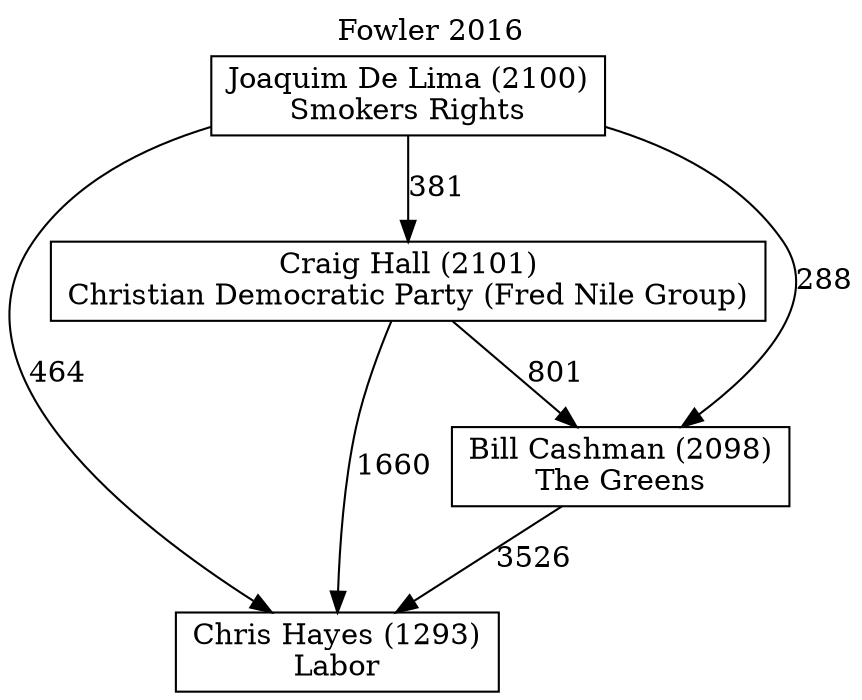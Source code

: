 // House preference flow
digraph "Chris Hayes (1293)_Fowler_2016" {
	graph [label="Fowler 2016" labelloc=t mclimit=10]
	node [shape=box]
	"Chris Hayes (1293)" [label="Chris Hayes (1293)
Labor"]
	"Craig Hall (2101)" [label="Craig Hall (2101)
Christian Democratic Party (Fred Nile Group)"]
	"Bill Cashman (2098)" [label="Bill Cashman (2098)
The Greens"]
	"Joaquim De Lima (2100)" [label="Joaquim De Lima (2100)
Smokers Rights"]
	"Joaquim De Lima (2100)" -> "Bill Cashman (2098)" [label=288]
	"Craig Hall (2101)" -> "Chris Hayes (1293)" [label=1660]
	"Joaquim De Lima (2100)" -> "Chris Hayes (1293)" [label=464]
	"Joaquim De Lima (2100)" -> "Craig Hall (2101)" [label=381]
	"Craig Hall (2101)" -> "Bill Cashman (2098)" [label=801]
	"Bill Cashman (2098)" -> "Chris Hayes (1293)" [label=3526]
}
